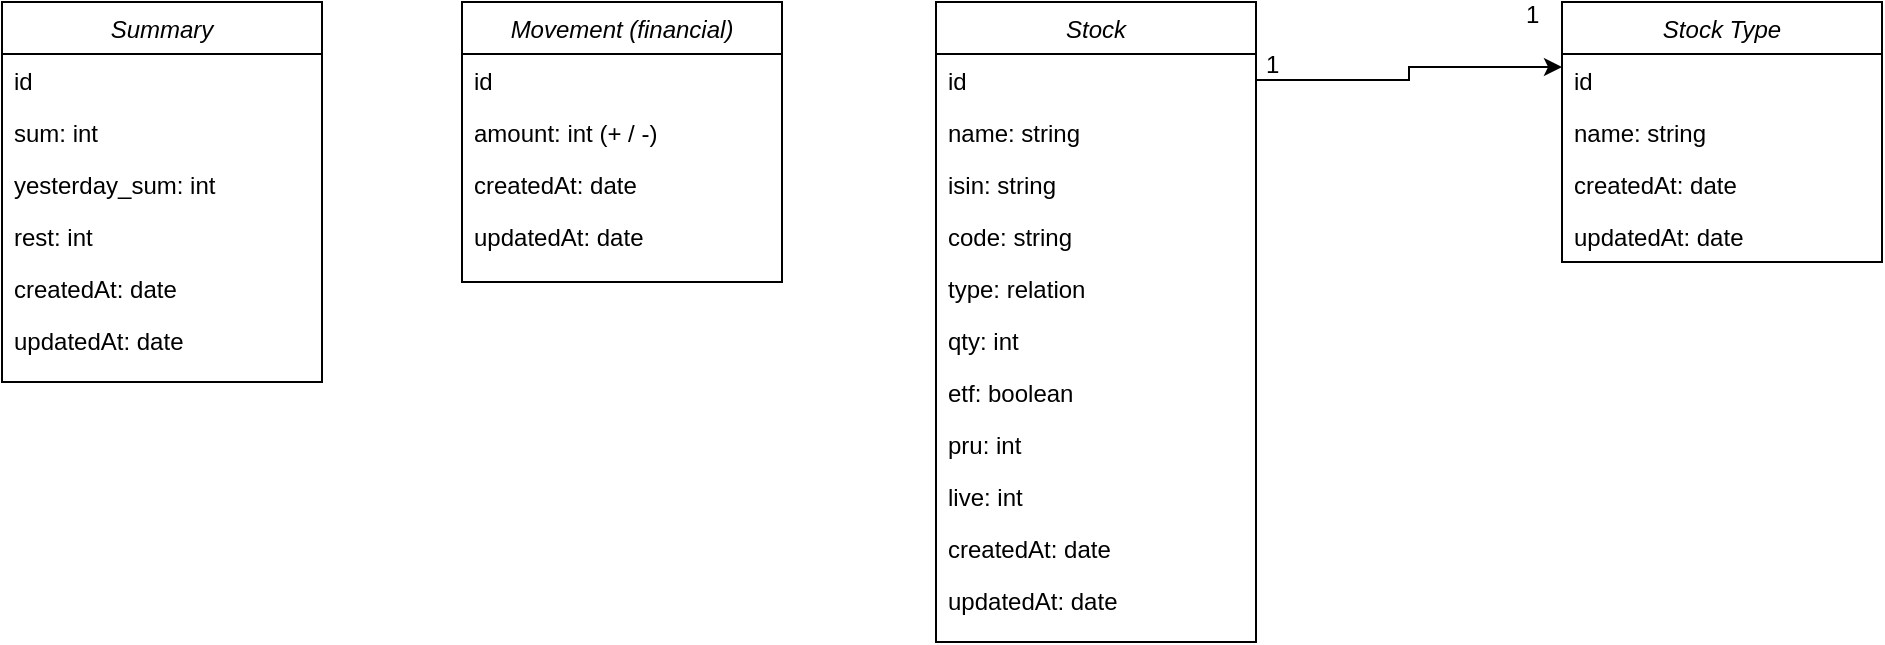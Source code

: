 <mxfile>
    <diagram id="C5RBs43oDa-KdzZeNtuy" name="Page-1">
        <mxGraphModel dx="636" dy="776" grid="1" gridSize="10" guides="1" tooltips="1" connect="1" arrows="1" fold="1" page="1" pageScale="1" pageWidth="827" pageHeight="1169" math="0" shadow="0">
            <root>
                <mxCell id="WIyWlLk6GJQsqaUBKTNV-0"/>
                <mxCell id="WIyWlLk6GJQsqaUBKTNV-1" parent="WIyWlLk6GJQsqaUBKTNV-0"/>
                <mxCell id="mvoTX4V7nqbFKOvAeYUd-0" value="Summary" style="swimlane;fontStyle=2;align=center;verticalAlign=top;childLayout=stackLayout;horizontal=1;startSize=26;horizontalStack=0;resizeParent=1;resizeLast=0;collapsible=1;marginBottom=0;rounded=0;shadow=0;strokeWidth=1;" parent="WIyWlLk6GJQsqaUBKTNV-1" vertex="1">
                    <mxGeometry x="200" y="430" width="160" height="190" as="geometry">
                        <mxRectangle x="230" y="140" width="160" height="26" as="alternateBounds"/>
                    </mxGeometry>
                </mxCell>
                <mxCell id="mvoTX4V7nqbFKOvAeYUd-1" value="id" style="text;align=left;verticalAlign=top;spacingLeft=4;spacingRight=4;overflow=hidden;rotatable=0;points=[[0,0.5],[1,0.5]];portConstraint=eastwest;" parent="mvoTX4V7nqbFKOvAeYUd-0" vertex="1">
                    <mxGeometry y="26" width="160" height="26" as="geometry"/>
                </mxCell>
                <mxCell id="mvoTX4V7nqbFKOvAeYUd-3" value="sum: int" style="text;align=left;verticalAlign=top;spacingLeft=4;spacingRight=4;overflow=hidden;rotatable=0;points=[[0,0.5],[1,0.5]];portConstraint=eastwest;rounded=0;shadow=0;html=0;" parent="mvoTX4V7nqbFKOvAeYUd-0" vertex="1">
                    <mxGeometry y="52" width="160" height="26" as="geometry"/>
                </mxCell>
                <mxCell id="mvoTX4V7nqbFKOvAeYUd-11" value="yesterday_sum: int" style="text;align=left;verticalAlign=top;spacingLeft=4;spacingRight=4;overflow=hidden;rotatable=0;points=[[0,0.5],[1,0.5]];portConstraint=eastwest;rounded=0;shadow=0;html=0;" parent="mvoTX4V7nqbFKOvAeYUd-0" vertex="1">
                    <mxGeometry y="78" width="160" height="26" as="geometry"/>
                </mxCell>
                <mxCell id="7" value="rest: int" style="text;align=left;verticalAlign=top;spacingLeft=4;spacingRight=4;overflow=hidden;rotatable=0;points=[[0,0.5],[1,0.5]];portConstraint=eastwest;rounded=0;shadow=0;html=0;" parent="mvoTX4V7nqbFKOvAeYUd-0" vertex="1">
                    <mxGeometry y="104" width="160" height="26" as="geometry"/>
                </mxCell>
                <mxCell id="8" value="createdAt: date" style="text;align=left;verticalAlign=top;spacingLeft=4;spacingRight=4;overflow=hidden;rotatable=0;points=[[0,0.5],[1,0.5]];portConstraint=eastwest;rounded=0;shadow=0;html=0;" parent="mvoTX4V7nqbFKOvAeYUd-0" vertex="1">
                    <mxGeometry y="130" width="160" height="26" as="geometry"/>
                </mxCell>
                <mxCell id="9" value="updatedAt: date" style="text;align=left;verticalAlign=top;spacingLeft=4;spacingRight=4;overflow=hidden;rotatable=0;points=[[0,0.5],[1,0.5]];portConstraint=eastwest;rounded=0;shadow=0;html=0;" parent="mvoTX4V7nqbFKOvAeYUd-0" vertex="1">
                    <mxGeometry y="156" width="160" height="26" as="geometry"/>
                </mxCell>
                <mxCell id="mvoTX4V7nqbFKOvAeYUd-6" value="Movement (financial)" style="swimlane;fontStyle=2;align=center;verticalAlign=top;childLayout=stackLayout;horizontal=1;startSize=26;horizontalStack=0;resizeParent=1;resizeLast=0;collapsible=1;marginBottom=0;rounded=0;shadow=0;strokeWidth=1;" parent="WIyWlLk6GJQsqaUBKTNV-1" vertex="1">
                    <mxGeometry x="430" y="430" width="160" height="140" as="geometry">
                        <mxRectangle x="230" y="140" width="160" height="26" as="alternateBounds"/>
                    </mxGeometry>
                </mxCell>
                <mxCell id="mvoTX4V7nqbFKOvAeYUd-7" value="id" style="text;align=left;verticalAlign=top;spacingLeft=4;spacingRight=4;overflow=hidden;rotatable=0;points=[[0,0.5],[1,0.5]];portConstraint=eastwest;" parent="mvoTX4V7nqbFKOvAeYUd-6" vertex="1">
                    <mxGeometry y="26" width="160" height="26" as="geometry"/>
                </mxCell>
                <mxCell id="mvoTX4V7nqbFKOvAeYUd-8" value="amount: int (+ / -)" style="text;align=left;verticalAlign=top;spacingLeft=4;spacingRight=4;overflow=hidden;rotatable=0;points=[[0,0.5],[1,0.5]];portConstraint=eastwest;rounded=0;shadow=0;html=0;" parent="mvoTX4V7nqbFKOvAeYUd-6" vertex="1">
                    <mxGeometry y="52" width="160" height="26" as="geometry"/>
                </mxCell>
                <mxCell id="mvoTX4V7nqbFKOvAeYUd-10" value="createdAt: date" style="text;align=left;verticalAlign=top;spacingLeft=4;spacingRight=4;overflow=hidden;rotatable=0;points=[[0,0.5],[1,0.5]];portConstraint=eastwest;rounded=0;shadow=0;html=0;" parent="mvoTX4V7nqbFKOvAeYUd-6" vertex="1">
                    <mxGeometry y="78" width="160" height="26" as="geometry"/>
                </mxCell>
                <mxCell id="pf6f9cD-OFP5H5Cz7i9o-34" value="updatedAt: date" style="text;align=left;verticalAlign=top;spacingLeft=4;spacingRight=4;overflow=hidden;rotatable=0;points=[[0,0.5],[1,0.5]];portConstraint=eastwest;rounded=0;shadow=0;html=0;" parent="mvoTX4V7nqbFKOvAeYUd-6" vertex="1">
                    <mxGeometry y="104" width="160" height="26" as="geometry"/>
                </mxCell>
                <mxCell id="pf6f9cD-OFP5H5Cz7i9o-0" value="Stock" style="swimlane;fontStyle=2;align=center;verticalAlign=top;childLayout=stackLayout;horizontal=1;startSize=26;horizontalStack=0;resizeParent=1;resizeLast=0;collapsible=1;marginBottom=0;rounded=0;shadow=0;strokeWidth=1;" parent="WIyWlLk6GJQsqaUBKTNV-1" vertex="1">
                    <mxGeometry x="667" y="430" width="160" height="320" as="geometry">
                        <mxRectangle x="230" y="140" width="160" height="26" as="alternateBounds"/>
                    </mxGeometry>
                </mxCell>
                <mxCell id="pf6f9cD-OFP5H5Cz7i9o-1" value="id" style="text;align=left;verticalAlign=top;spacingLeft=4;spacingRight=4;overflow=hidden;rotatable=0;points=[[0,0.5],[1,0.5]];portConstraint=eastwest;" parent="pf6f9cD-OFP5H5Cz7i9o-0" vertex="1">
                    <mxGeometry y="26" width="160" height="26" as="geometry"/>
                </mxCell>
                <mxCell id="pf6f9cD-OFP5H5Cz7i9o-2" value="name: string" style="text;align=left;verticalAlign=top;spacingLeft=4;spacingRight=4;overflow=hidden;rotatable=0;points=[[0,0.5],[1,0.5]];portConstraint=eastwest;rounded=0;shadow=0;html=0;" parent="pf6f9cD-OFP5H5Cz7i9o-0" vertex="1">
                    <mxGeometry y="52" width="160" height="26" as="geometry"/>
                </mxCell>
                <mxCell id="pf6f9cD-OFP5H5Cz7i9o-3" value="isin: string" style="text;align=left;verticalAlign=top;spacingLeft=4;spacingRight=4;overflow=hidden;rotatable=0;points=[[0,0.5],[1,0.5]];portConstraint=eastwest;rounded=0;shadow=0;html=0;" parent="pf6f9cD-OFP5H5Cz7i9o-0" vertex="1">
                    <mxGeometry y="78" width="160" height="26" as="geometry"/>
                </mxCell>
                <mxCell id="pf6f9cD-OFP5H5Cz7i9o-5" value="code: string" style="text;align=left;verticalAlign=top;spacingLeft=4;spacingRight=4;overflow=hidden;rotatable=0;points=[[0,0.5],[1,0.5]];portConstraint=eastwest;rounded=0;shadow=0;html=0;" parent="pf6f9cD-OFP5H5Cz7i9o-0" vertex="1">
                    <mxGeometry y="104" width="160" height="26" as="geometry"/>
                </mxCell>
                <mxCell id="pf6f9cD-OFP5H5Cz7i9o-4" value="type: relation" style="text;align=left;verticalAlign=top;spacingLeft=4;spacingRight=4;overflow=hidden;rotatable=0;points=[[0,0.5],[1,0.5]];portConstraint=eastwest;rounded=0;shadow=0;html=0;" parent="pf6f9cD-OFP5H5Cz7i9o-0" vertex="1">
                    <mxGeometry y="130" width="160" height="26" as="geometry"/>
                </mxCell>
                <mxCell id="pf6f9cD-OFP5H5Cz7i9o-13" value="qty: int" style="text;align=left;verticalAlign=top;spacingLeft=4;spacingRight=4;overflow=hidden;rotatable=0;points=[[0,0.5],[1,0.5]];portConstraint=eastwest;rounded=0;shadow=0;html=0;" parent="pf6f9cD-OFP5H5Cz7i9o-0" vertex="1">
                    <mxGeometry y="156" width="160" height="26" as="geometry"/>
                </mxCell>
                <mxCell id="pf6f9cD-OFP5H5Cz7i9o-16" value="etf: boolean" style="text;align=left;verticalAlign=top;spacingLeft=4;spacingRight=4;overflow=hidden;rotatable=0;points=[[0,0.5],[1,0.5]];portConstraint=eastwest;rounded=0;shadow=0;html=0;" parent="pf6f9cD-OFP5H5Cz7i9o-0" vertex="1">
                    <mxGeometry y="182" width="160" height="26" as="geometry"/>
                </mxCell>
                <mxCell id="pf6f9cD-OFP5H5Cz7i9o-32" value="pru: int" style="text;align=left;verticalAlign=top;spacingLeft=4;spacingRight=4;overflow=hidden;rotatable=0;points=[[0,0.5],[1,0.5]];portConstraint=eastwest;rounded=0;shadow=0;html=0;" parent="pf6f9cD-OFP5H5Cz7i9o-0" vertex="1">
                    <mxGeometry y="208" width="160" height="26" as="geometry"/>
                </mxCell>
                <mxCell id="6" value="live: int" style="text;align=left;verticalAlign=top;spacingLeft=4;spacingRight=4;overflow=hidden;rotatable=0;points=[[0,0.5],[1,0.5]];portConstraint=eastwest;rounded=0;shadow=0;html=0;" parent="pf6f9cD-OFP5H5Cz7i9o-0" vertex="1">
                    <mxGeometry y="234" width="160" height="26" as="geometry"/>
                </mxCell>
                <mxCell id="10" value="createdAt: date" style="text;align=left;verticalAlign=top;spacingLeft=4;spacingRight=4;overflow=hidden;rotatable=0;points=[[0,0.5],[1,0.5]];portConstraint=eastwest;rounded=0;shadow=0;html=0;" vertex="1" parent="pf6f9cD-OFP5H5Cz7i9o-0">
                    <mxGeometry y="260" width="160" height="26" as="geometry"/>
                </mxCell>
                <mxCell id="11" value="updatedAt: date" style="text;align=left;verticalAlign=top;spacingLeft=4;spacingRight=4;overflow=hidden;rotatable=0;points=[[0,0.5],[1,0.5]];portConstraint=eastwest;rounded=0;shadow=0;html=0;" vertex="1" parent="pf6f9cD-OFP5H5Cz7i9o-0">
                    <mxGeometry y="286" width="160" height="26" as="geometry"/>
                </mxCell>
                <mxCell id="pf6f9cD-OFP5H5Cz7i9o-17" value="Stock Type" style="swimlane;fontStyle=2;align=center;verticalAlign=top;childLayout=stackLayout;horizontal=1;startSize=26;horizontalStack=0;resizeParent=1;resizeLast=0;collapsible=1;marginBottom=0;rounded=0;shadow=0;strokeWidth=1;" parent="WIyWlLk6GJQsqaUBKTNV-1" vertex="1">
                    <mxGeometry x="980" y="430" width="160" height="130" as="geometry">
                        <mxRectangle x="230" y="140" width="160" height="26" as="alternateBounds"/>
                    </mxGeometry>
                </mxCell>
                <mxCell id="pf6f9cD-OFP5H5Cz7i9o-18" value="id" style="text;align=left;verticalAlign=top;spacingLeft=4;spacingRight=4;overflow=hidden;rotatable=0;points=[[0,0.5],[1,0.5]];portConstraint=eastwest;" parent="pf6f9cD-OFP5H5Cz7i9o-17" vertex="1">
                    <mxGeometry y="26" width="160" height="26" as="geometry"/>
                </mxCell>
                <mxCell id="pf6f9cD-OFP5H5Cz7i9o-19" value="name: string" style="text;align=left;verticalAlign=top;spacingLeft=4;spacingRight=4;overflow=hidden;rotatable=0;points=[[0,0.5],[1,0.5]];portConstraint=eastwest;rounded=0;shadow=0;html=0;" parent="pf6f9cD-OFP5H5Cz7i9o-17" vertex="1">
                    <mxGeometry y="52" width="160" height="26" as="geometry"/>
                </mxCell>
                <mxCell id="1" value="createdAt: date" style="text;align=left;verticalAlign=top;spacingLeft=4;spacingRight=4;overflow=hidden;rotatable=0;points=[[0,0.5],[1,0.5]];portConstraint=eastwest;rounded=0;shadow=0;html=0;" parent="pf6f9cD-OFP5H5Cz7i9o-17" vertex="1">
                    <mxGeometry y="78" width="160" height="26" as="geometry"/>
                </mxCell>
                <mxCell id="2" value="updatedAt: date" style="text;align=left;verticalAlign=top;spacingLeft=4;spacingRight=4;overflow=hidden;rotatable=0;points=[[0,0.5],[1,0.5]];portConstraint=eastwest;rounded=0;shadow=0;html=0;" parent="pf6f9cD-OFP5H5Cz7i9o-17" vertex="1">
                    <mxGeometry y="104" width="160" height="26" as="geometry"/>
                </mxCell>
                <mxCell id="pf6f9cD-OFP5H5Cz7i9o-28" style="edgeStyle=orthogonalEdgeStyle;rounded=0;orthogonalLoop=1;jettySize=auto;html=1;exitX=1;exitY=0.5;exitDx=0;exitDy=0;entryX=0;entryY=0.25;entryDx=0;entryDy=0;" parent="WIyWlLk6GJQsqaUBKTNV-1" source="pf6f9cD-OFP5H5Cz7i9o-1" target="pf6f9cD-OFP5H5Cz7i9o-17" edge="1">
                    <mxGeometry relative="1" as="geometry">
                        <mxPoint x="930" y="469" as="targetPoint"/>
                    </mxGeometry>
                </mxCell>
                <mxCell id="pf6f9cD-OFP5H5Cz7i9o-30" value="1" style="resizable=0;align=left;verticalAlign=bottom;labelBackgroundColor=none;fontSize=12;" parent="WIyWlLk6GJQsqaUBKTNV-1" connectable="0" vertex="1">
                    <mxGeometry x="830" y="470" as="geometry"/>
                </mxCell>
                <mxCell id="pf6f9cD-OFP5H5Cz7i9o-31" value="1" style="resizable=0;align=left;verticalAlign=bottom;labelBackgroundColor=none;fontSize=12;" parent="WIyWlLk6GJQsqaUBKTNV-1" connectable="0" vertex="1">
                    <mxGeometry x="960" y="445" as="geometry"/>
                </mxCell>
            </root>
        </mxGraphModel>
    </diagram>
</mxfile>